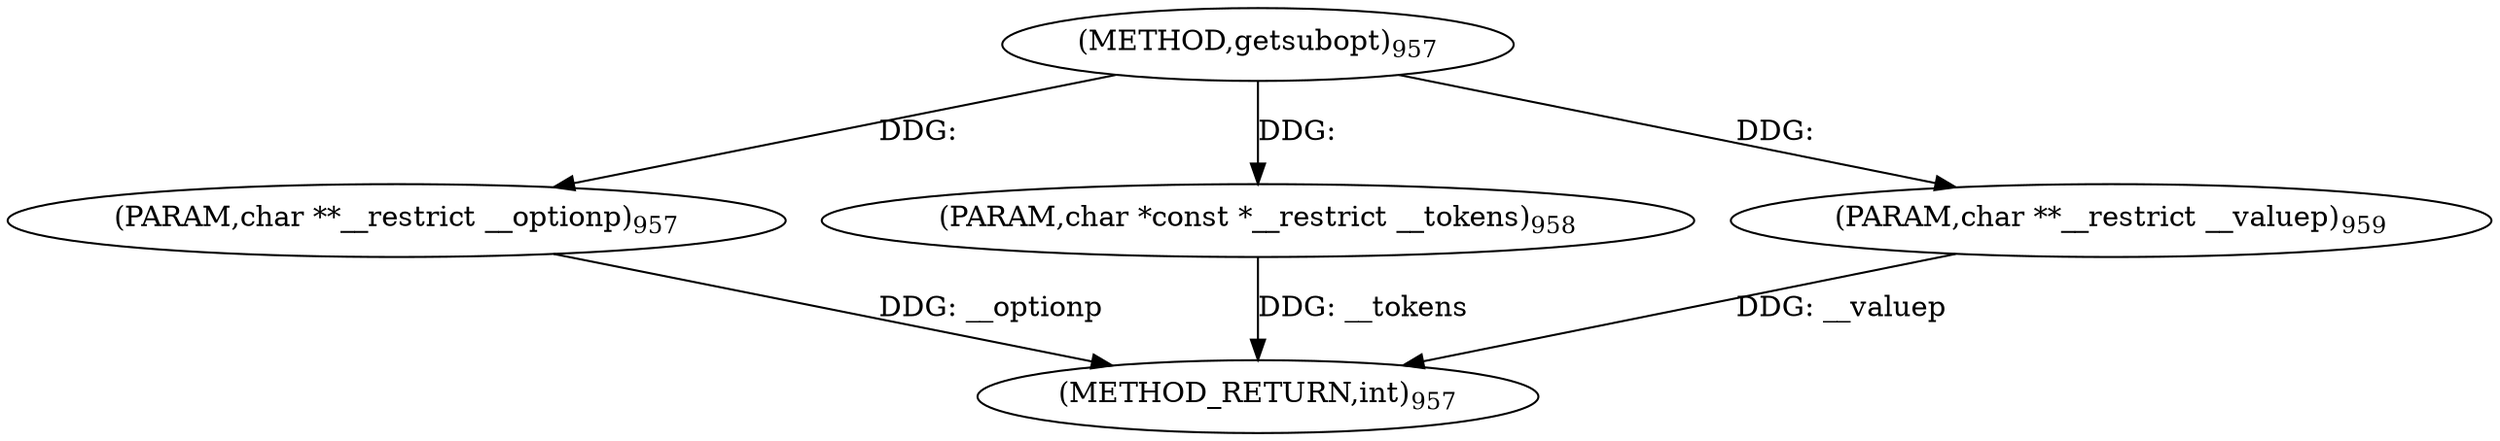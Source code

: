digraph "getsubopt" {  
"4879" [label = <(METHOD,getsubopt)<SUB>957</SUB>> ]
"4883" [label = <(METHOD_RETURN,int)<SUB>957</SUB>> ]
"4880" [label = <(PARAM,char **__restrict __optionp)<SUB>957</SUB>> ]
"4881" [label = <(PARAM,char *const *__restrict __tokens)<SUB>958</SUB>> ]
"4882" [label = <(PARAM,char **__restrict __valuep)<SUB>959</SUB>> ]
  "4880" -> "4883"  [ label = "DDG: __optionp"] 
  "4881" -> "4883"  [ label = "DDG: __tokens"] 
  "4882" -> "4883"  [ label = "DDG: __valuep"] 
  "4879" -> "4880"  [ label = "DDG: "] 
  "4879" -> "4881"  [ label = "DDG: "] 
  "4879" -> "4882"  [ label = "DDG: "] 
}
